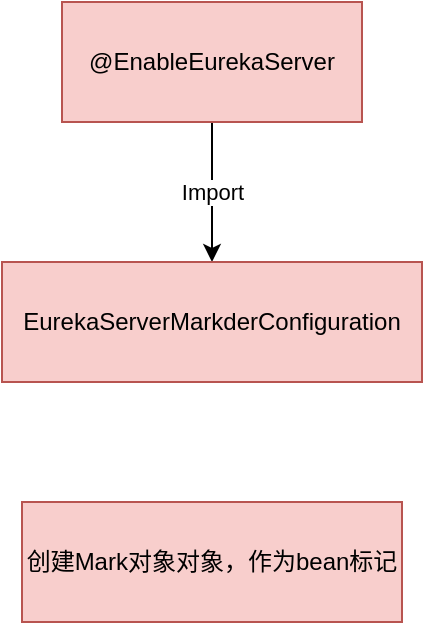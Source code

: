 <mxfile version="14.1.1" type="github">
  <diagram id="C5RBs43oDa-KdzZeNtuy" name="Page-1">
    <mxGraphModel dx="939" dy="609" grid="1" gridSize="10" guides="1" tooltips="1" connect="1" arrows="1" fold="1" page="1" pageScale="1" pageWidth="827" pageHeight="1169" math="0" shadow="0">
      <root>
        <mxCell id="WIyWlLk6GJQsqaUBKTNV-0" />
        <mxCell id="WIyWlLk6GJQsqaUBKTNV-1" parent="WIyWlLk6GJQsqaUBKTNV-0" />
        <mxCell id="XmeZMgjcXKGSEiIDPd6j-2" value="Import" style="edgeStyle=orthogonalEdgeStyle;rounded=0;orthogonalLoop=1;jettySize=auto;html=1;exitX=0.5;exitY=1;exitDx=0;exitDy=0;" edge="1" parent="WIyWlLk6GJQsqaUBKTNV-1" source="XmeZMgjcXKGSEiIDPd6j-0" target="XmeZMgjcXKGSEiIDPd6j-1">
          <mxGeometry relative="1" as="geometry" />
        </mxCell>
        <mxCell id="XmeZMgjcXKGSEiIDPd6j-0" value="@EnableEurekaServer" style="rounded=0;whiteSpace=wrap;html=1;fillColor=#f8cecc;strokeColor=#b85450;" vertex="1" parent="WIyWlLk6GJQsqaUBKTNV-1">
          <mxGeometry x="160" y="90" width="150" height="60" as="geometry" />
        </mxCell>
        <mxCell id="XmeZMgjcXKGSEiIDPd6j-1" value="EurekaServerMarkderConfiguration" style="rounded=0;whiteSpace=wrap;html=1;fillColor=#f8cecc;strokeColor=#b85450;" vertex="1" parent="WIyWlLk6GJQsqaUBKTNV-1">
          <mxGeometry x="130" y="220" width="210" height="60" as="geometry" />
        </mxCell>
        <mxCell id="XmeZMgjcXKGSEiIDPd6j-3" value="创建Mark对象对象，作为bean标记" style="rounded=0;whiteSpace=wrap;html=1;fillColor=#f8cecc;strokeColor=#b85450;" vertex="1" parent="WIyWlLk6GJQsqaUBKTNV-1">
          <mxGeometry x="140" y="340" width="190" height="60" as="geometry" />
        </mxCell>
      </root>
    </mxGraphModel>
  </diagram>
</mxfile>
